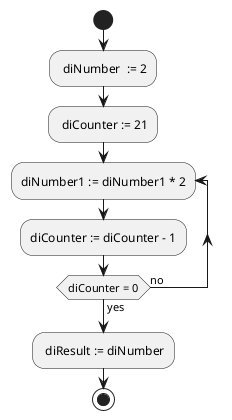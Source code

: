@startuml

start
: diNumber  := 2;
: diCounter := 21;
repeat :diNumber1 := diNumber1 * 2;
       :diCounter := diCounter - 1;  
repeat while (diCounter = 0)  is (no) not (yes)
: diResult := diNumber;
stop

@enduml

